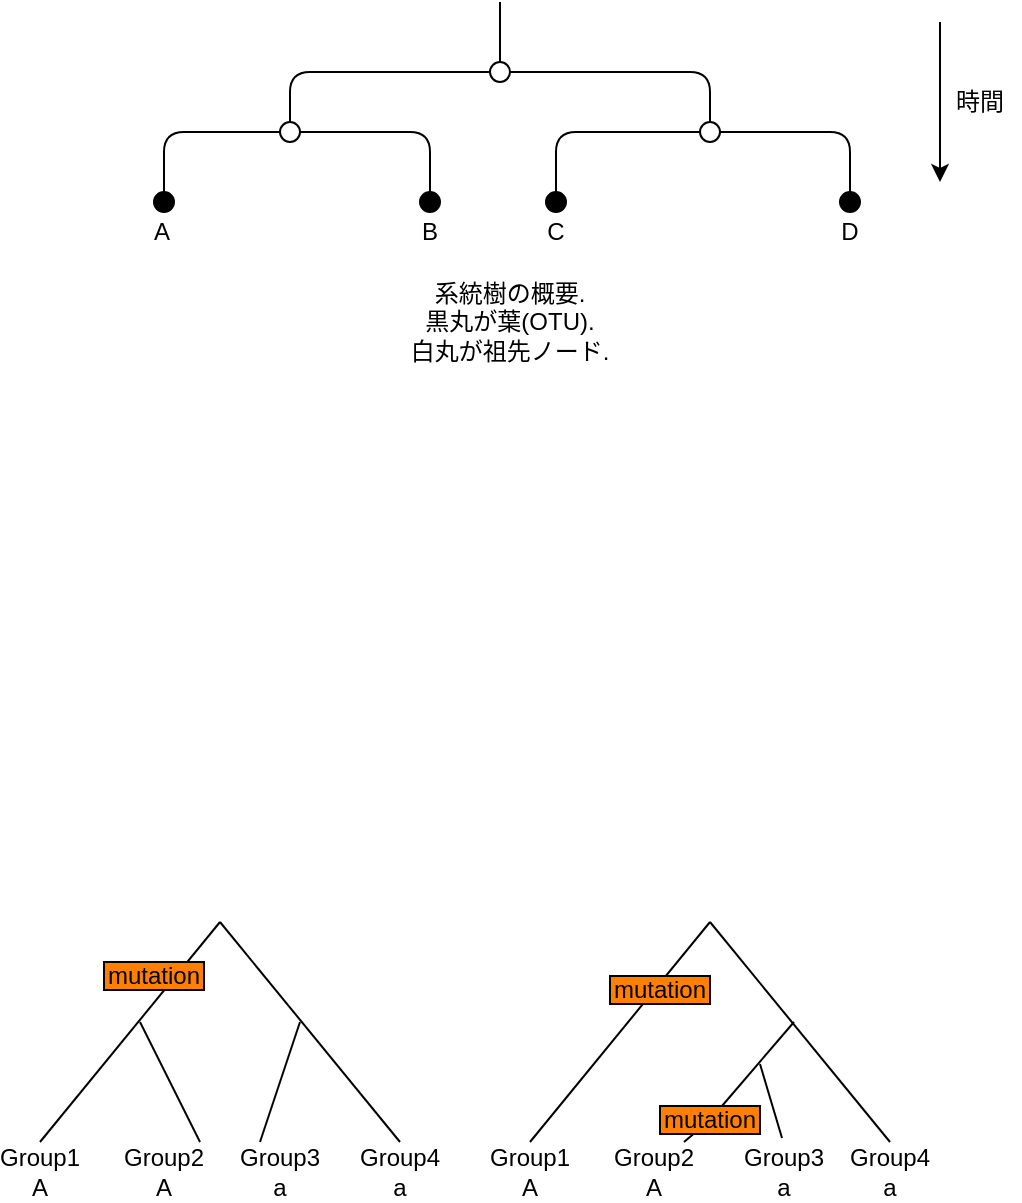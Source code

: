 <mxGraphModel dx="448" dy="356" grid="0" gridSize="10" guides="1" tooltips="1" connect="1" arrows="1" fold="1" page="1" pageScale="1" pageWidth="827" pageHeight="1169" background="#ffffff"><root><mxCell id="0"/><mxCell id="1" parent="0"/><mxCell id="2" value="" style="ellipse;whiteSpace=wrap;html=1;aspect=fixed;" parent="1" vertex="1"><mxGeometry x="375" y="110" width="10" height="10" as="geometry"/></mxCell><mxCell id="3" value="" style="endArrow=none;html=1;exitX=0.5;exitY=0;" parent="1" source="2" edge="1"><mxGeometry width="50" height="50" relative="1" as="geometry"><mxPoint x="380" y="190" as="sourcePoint"/><mxPoint x="380" y="80" as="targetPoint"/></mxGeometry></mxCell><mxCell id="4" value="" style="ellipse;whiteSpace=wrap;html=1;aspect=fixed;" parent="1" vertex="1"><mxGeometry x="270" y="140" width="10" height="10" as="geometry"/></mxCell><mxCell id="5" value="" style="endArrow=none;html=1;exitX=0.5;exitY=0;entryX=0;entryY=0.5;" parent="1" source="4" target="2" edge="1"><mxGeometry width="50" height="50" relative="1" as="geometry"><mxPoint x="265" y="220" as="sourcePoint"/><mxPoint x="265" y="110" as="targetPoint"/><Array as="points"><mxPoint x="275" y="115"/></Array></mxGeometry></mxCell><mxCell id="6" value="" style="ellipse;whiteSpace=wrap;html=1;aspect=fixed;" parent="1" vertex="1"><mxGeometry x="480" y="140" width="10" height="10" as="geometry"/></mxCell><mxCell id="7" value="" style="endArrow=none;html=1;exitX=0.5;exitY=0;entryX=1;entryY=0.5;" parent="1" source="6" target="2" edge="1"><mxGeometry width="50" height="50" relative="1" as="geometry"><mxPoint x="485" y="220" as="sourcePoint"/><mxPoint x="485" y="110" as="targetPoint"/><Array as="points"><mxPoint x="485" y="115"/></Array></mxGeometry></mxCell><mxCell id="8" value="" style="ellipse;whiteSpace=wrap;html=1;aspect=fixed;fillColor=#000000;" parent="1" vertex="1"><mxGeometry x="207" y="175" width="10" height="10" as="geometry"/></mxCell><mxCell id="9" value="" style="endArrow=none;html=1;exitX=0.5;exitY=0;entryX=0;entryY=0.5;" parent="1" source="8" target="4" edge="1"><mxGeometry width="50" height="50" relative="1" as="geometry"><mxPoint x="205" y="255" as="sourcePoint"/><mxPoint x="205" y="145" as="targetPoint"/><Array as="points"><mxPoint x="212" y="145"/></Array></mxGeometry></mxCell><mxCell id="12" value="" style="ellipse;whiteSpace=wrap;html=1;aspect=fixed;fillColor=#000000;" parent="1" vertex="1"><mxGeometry x="403" y="175" width="10" height="10" as="geometry"/></mxCell><mxCell id="13" value="" style="endArrow=none;html=1;exitX=0.5;exitY=0;entryX=0;entryY=0.5;" parent="1" source="12" target="6" edge="1"><mxGeometry width="50" height="50" relative="1" as="geometry"><mxPoint x="406" y="175" as="sourcePoint"/><mxPoint x="478" y="145" as="targetPoint"/><Array as="points"><mxPoint x="408" y="145"/></Array></mxGeometry></mxCell><mxCell id="14" value="" style="ellipse;whiteSpace=wrap;html=1;aspect=fixed;fillColor=#000000;" parent="1" vertex="1"><mxGeometry x="340" y="175" width="10" height="10" as="geometry"/></mxCell><mxCell id="15" value="" style="endArrow=none;html=1;exitX=0.5;exitY=0;entryX=1;entryY=0.5;" parent="1" source="14" target="4" edge="1"><mxGeometry width="50" height="50" relative="1" as="geometry"><mxPoint x="325" y="255" as="sourcePoint"/><mxPoint x="390" y="145" as="targetPoint"/><Array as="points"><mxPoint x="345" y="145"/></Array></mxGeometry></mxCell><mxCell id="16" value="" style="ellipse;whiteSpace=wrap;html=1;aspect=fixed;fillColor=#000000;" parent="1" vertex="1"><mxGeometry x="550" y="175" width="10" height="10" as="geometry"/></mxCell><mxCell id="17" value="" style="endArrow=none;html=1;exitX=0.5;exitY=0;entryX=1;entryY=0.5;" parent="1" source="16" edge="1"><mxGeometry width="50" height="50" relative="1" as="geometry"><mxPoint x="535" y="255" as="sourcePoint"/><mxPoint x="490" y="145" as="targetPoint"/><Array as="points"><mxPoint x="555" y="145"/></Array></mxGeometry></mxCell><mxCell id="18" value="A" style="text;html=1;strokeColor=none;fillColor=none;align=center;verticalAlign=middle;whiteSpace=wrap;rounded=0;" parent="1" vertex="1"><mxGeometry x="202" y="190" width="18" height="10" as="geometry"/></mxCell><mxCell id="19" value="B" style="text;html=1;strokeColor=none;fillColor=none;align=center;verticalAlign=middle;whiteSpace=wrap;rounded=0;" parent="1" vertex="1"><mxGeometry x="336" y="190" width="18" height="10" as="geometry"/></mxCell><mxCell id="20" value="C" style="text;html=1;strokeColor=none;fillColor=none;align=center;verticalAlign=middle;whiteSpace=wrap;rounded=0;" parent="1" vertex="1"><mxGeometry x="399" y="190" width="18" height="10" as="geometry"/></mxCell><mxCell id="21" value="D" style="text;html=1;strokeColor=none;fillColor=none;align=center;verticalAlign=middle;whiteSpace=wrap;rounded=0;" parent="1" vertex="1"><mxGeometry x="546" y="190" width="18" height="10" as="geometry"/></mxCell><mxCell id="22" value="" style="endArrow=classic;html=1;" parent="1" edge="1"><mxGeometry width="50" height="50" relative="1" as="geometry"><mxPoint x="600" y="90" as="sourcePoint"/><mxPoint x="600" y="170" as="targetPoint"/></mxGeometry></mxCell><mxCell id="23" value="時間" style="text;html=1;strokeColor=none;fillColor=none;align=center;verticalAlign=middle;whiteSpace=wrap;rounded=0;" parent="1" vertex="1"><mxGeometry x="600" y="120" width="40" height="20" as="geometry"/></mxCell><mxCell id="24" value="系統樹の概要.&lt;div&gt;黒丸が葉(OTU).&lt;/div&gt;&lt;div&gt;白丸が祖先ノード.&lt;/div&gt;" style="text;html=1;strokeColor=none;fillColor=none;align=center;verticalAlign=middle;whiteSpace=wrap;rounded=0;" parent="1" vertex="1"><mxGeometry x="280" y="210" width="210" height="60" as="geometry"/></mxCell><mxCell id="25" value="" style="endArrow=none;html=1;" edge="1" parent="1"><mxGeometry width="50" height="50" relative="1" as="geometry"><mxPoint x="150" y="650" as="sourcePoint"/><mxPoint x="240" y="540" as="targetPoint"/></mxGeometry></mxCell><mxCell id="26" value="" style="endArrow=none;html=1;" edge="1" parent="1"><mxGeometry width="50" height="50" relative="1" as="geometry"><mxPoint x="230" y="650" as="sourcePoint"/><mxPoint x="200" y="590" as="targetPoint"/></mxGeometry></mxCell><mxCell id="27" value="" style="endArrow=none;html=1;" edge="1" parent="1"><mxGeometry width="50" height="50" relative="1" as="geometry"><mxPoint x="330" y="650" as="sourcePoint"/><mxPoint x="240" y="540" as="targetPoint"/></mxGeometry></mxCell><mxCell id="28" value="" style="endArrow=none;html=1;" edge="1" parent="1"><mxGeometry width="50" height="50" relative="1" as="geometry"><mxPoint x="260" y="650" as="sourcePoint"/><mxPoint x="280" y="590" as="targetPoint"/></mxGeometry></mxCell><mxCell id="29" value="Group1&lt;div&gt;A&lt;/div&gt;" style="text;html=1;strokeColor=none;fillColor=none;align=center;verticalAlign=middle;whiteSpace=wrap;rounded=0;" vertex="1" parent="1"><mxGeometry x="130" y="655" width="40" height="20" as="geometry"/></mxCell><mxCell id="30" value="Group2&lt;div&gt;A&lt;/div&gt;" style="text;html=1;strokeColor=none;fillColor=none;align=center;verticalAlign=middle;whiteSpace=wrap;rounded=0;" vertex="1" parent="1"><mxGeometry x="192" y="655" width="40" height="20" as="geometry"/></mxCell><mxCell id="31" value="Group3&lt;div&gt;a&lt;/div&gt;" style="text;html=1;strokeColor=none;fillColor=none;align=center;verticalAlign=middle;whiteSpace=wrap;rounded=0;" vertex="1" parent="1"><mxGeometry x="250" y="655" width="40" height="20" as="geometry"/></mxCell><mxCell id="32" value="Group4&lt;div&gt;a&lt;/div&gt;" style="text;html=1;strokeColor=none;fillColor=none;align=center;verticalAlign=middle;whiteSpace=wrap;rounded=0;" vertex="1" parent="1"><mxGeometry x="310" y="655" width="40" height="20" as="geometry"/></mxCell><mxCell id="33" value="" style="endArrow=none;html=1;" edge="1" parent="1"><mxGeometry width="50" height="50" relative="1" as="geometry"><mxPoint x="395" y="650" as="sourcePoint"/><mxPoint x="485" y="540" as="targetPoint"/></mxGeometry></mxCell><mxCell id="34" value="" style="endArrow=none;html=1;" edge="1" parent="1" source="44"><mxGeometry width="50" height="50" relative="1" as="geometry"><mxPoint x="472" y="650" as="sourcePoint"/><mxPoint x="527" y="590" as="targetPoint"/></mxGeometry></mxCell><mxCell id="35" value="" style="endArrow=none;html=1;" edge="1" parent="1"><mxGeometry width="50" height="50" relative="1" as="geometry"><mxPoint x="575" y="650" as="sourcePoint"/><mxPoint x="485" y="540" as="targetPoint"/></mxGeometry></mxCell><mxCell id="36" value="" style="endArrow=none;html=1;" edge="1" parent="1"><mxGeometry width="50" height="50" relative="1" as="geometry"><mxPoint x="521" y="648" as="sourcePoint"/><mxPoint x="510" y="611" as="targetPoint"/></mxGeometry></mxCell><mxCell id="37" value="Group1&lt;div&gt;A&lt;/div&gt;" style="text;html=1;strokeColor=none;fillColor=none;align=center;verticalAlign=middle;whiteSpace=wrap;rounded=0;" vertex="1" parent="1"><mxGeometry x="375" y="655" width="40" height="20" as="geometry"/></mxCell><mxCell id="38" value="Group2&lt;div&gt;A&lt;/div&gt;" style="text;html=1;strokeColor=none;fillColor=none;align=center;verticalAlign=middle;whiteSpace=wrap;rounded=0;" vertex="1" parent="1"><mxGeometry x="437" y="655" width="40" height="20" as="geometry"/></mxCell><mxCell id="39" value="Group3&lt;div&gt;a&lt;/div&gt;" style="text;html=1;strokeColor=none;fillColor=none;align=center;verticalAlign=middle;whiteSpace=wrap;rounded=0;" vertex="1" parent="1"><mxGeometry x="502" y="655" width="40" height="20" as="geometry"/></mxCell><mxCell id="40" value="Group4&lt;div&gt;a&lt;/div&gt;" style="text;html=1;strokeColor=none;fillColor=none;align=center;verticalAlign=middle;whiteSpace=wrap;rounded=0;" vertex="1" parent="1"><mxGeometry x="555" y="655" width="40" height="20" as="geometry"/></mxCell><mxCell id="41" value="mutation" style="rounded=0;whiteSpace=wrap;html=1;fillColor=#FF8000;" vertex="1" parent="1"><mxGeometry x="182" y="560" width="50" height="14" as="geometry"/></mxCell><mxCell id="42" value="mutation" style="rounded=0;whiteSpace=wrap;html=1;fillColor=#FF8000;" vertex="1" parent="1"><mxGeometry x="435" y="567" width="50" height="14" as="geometry"/></mxCell><mxCell id="44" value="mutation" style="rounded=0;whiteSpace=wrap;html=1;fillColor=#FF8000;" vertex="1" parent="1"><mxGeometry x="460" y="632" width="50" height="14" as="geometry"/></mxCell><mxCell id="45" value="" style="endArrow=none;html=1;" edge="1" parent="1" target="44"><mxGeometry width="50" height="50" relative="1" as="geometry"><mxPoint x="472" y="650" as="sourcePoint"/><mxPoint x="527" y="590" as="targetPoint"/></mxGeometry></mxCell></root></mxGraphModel>